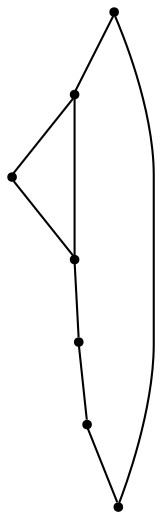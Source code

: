 graph {
  node [shape=point,comment="{\"directed\":false,\"doi\":\"10.1007/978-3-642-36763-2_33\",\"figure\":\"3\"}"]

  v0 [pos="1588.8224262096523,1008.2768407440951"]
  v1 [pos="1376.2734899685765,1122.0089539044807"]
  v2 [pos="1204.9520851576005,1212.901916221308"]
  v3 [pos="1381.4021060464327,1068.852160909499"]
  v4 [pos="1038.0493303583482,1072.636196849022"]
  v5 [pos="1034.1548956852942,1121.0785718408902"]
  v6 [pos="831.5067054461463,1011.9585624766762"]

  v6 -- v4 [id="-4",pos="831.5067054461463,1011.9585624766762 1038.0493303583482,1072.636196849022 1038.0493303583482,1072.636196849022 1038.0493303583482,1072.636196849022"]
  v4 -- v3 [id="-5",pos="1038.0493303583482,1072.636196849022 1381.4021060464327,1068.852160909499 1381.4021060464327,1068.852160909499 1381.4021060464327,1068.852160909499"]
  v2 -- v5 [id="-7",pos="1204.9520851576005,1212.901916221308 1034.1548956852942,1121.0785718408902 1034.1548956852942,1121.0785718408902 1034.1548956852942,1121.0785718408902"]
  v5 -- v6 [id="-8",pos="1034.1548956852942,1121.0785718408902 831.5067054461463,1011.9585624766762 831.5067054461463,1011.9585624766762 831.5067054461463,1011.9585624766762"]
  v1 -- v5 [id="-10",pos="1376.2734899685765,1122.0089539044807 1034.1548956852942,1121.0785718408902 1034.1548956852942,1121.0785718408902 1034.1548956852942,1121.0785718408902"]
  v3 -- v0 [id="-12",pos="1381.4021060464327,1068.852160909499 1588.8224262096523,1008.2768407440951 1588.8224262096523,1008.2768407440951 1588.8224262096523,1008.2768407440951"]
  v0 -- v1 [id="-15",pos="1588.8224262096523,1008.2768407440951 1376.2734899685765,1122.0089539044807 1376.2734899685765,1122.0089539044807 1376.2734899685765,1122.0089539044807"]
  v1 -- v2 [id="-16",pos="1376.2734899685765,1122.0089539044807 1204.9520851576005,1212.901916221308 1204.9520851576005,1212.901916221308 1204.9520851576005,1212.901916221308"]
}